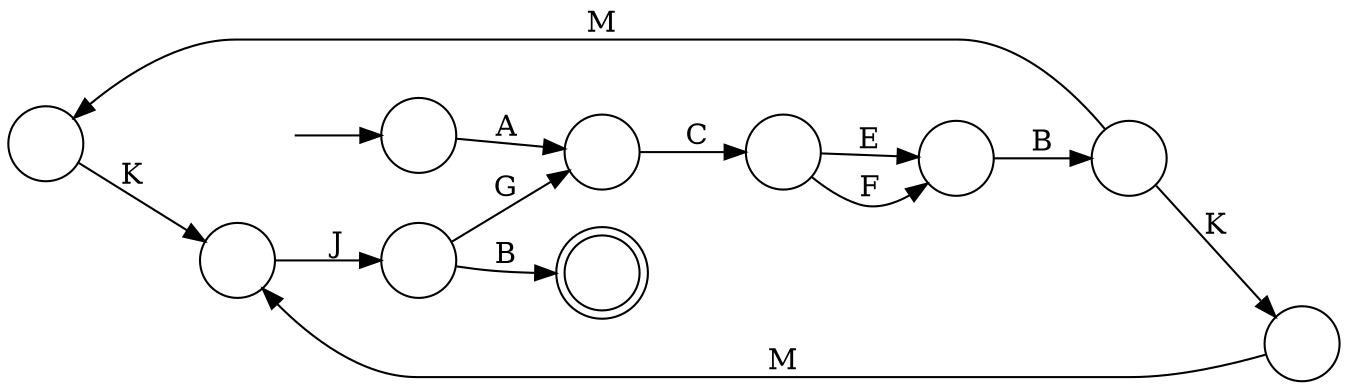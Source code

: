 digraph Automaton {
rankdir=LR;
0 [shape=circle, label=""];
0 -> 3 [label=K];
1 [shape=circle, label=""];
1 -> 9 [label=C];
2 [shape=doublecircle, label=""];
3 [shape=circle, label=""];
3 -> 8 [label=J];
4 [shape=circle, label=""];
initial [shape=plaintext, label=""];
initial -> 4;
4 -> 1 [label=A];
5 [shape=circle, label=""];
5 -> 0 [label=M];
5 -> 7 [label=K];
6 [shape=circle, label=""];
6 -> 5 [label=B];
7 [shape=circle, label=""];
7 -> 3 [label=M];
8 [shape=circle, label=""];
8 -> 2 [label=B];
8 -> 1 [label=G];
9 [shape=circle, label=""];
9 -> 6 [label=F];
9 -> 6 [label=E];
}

